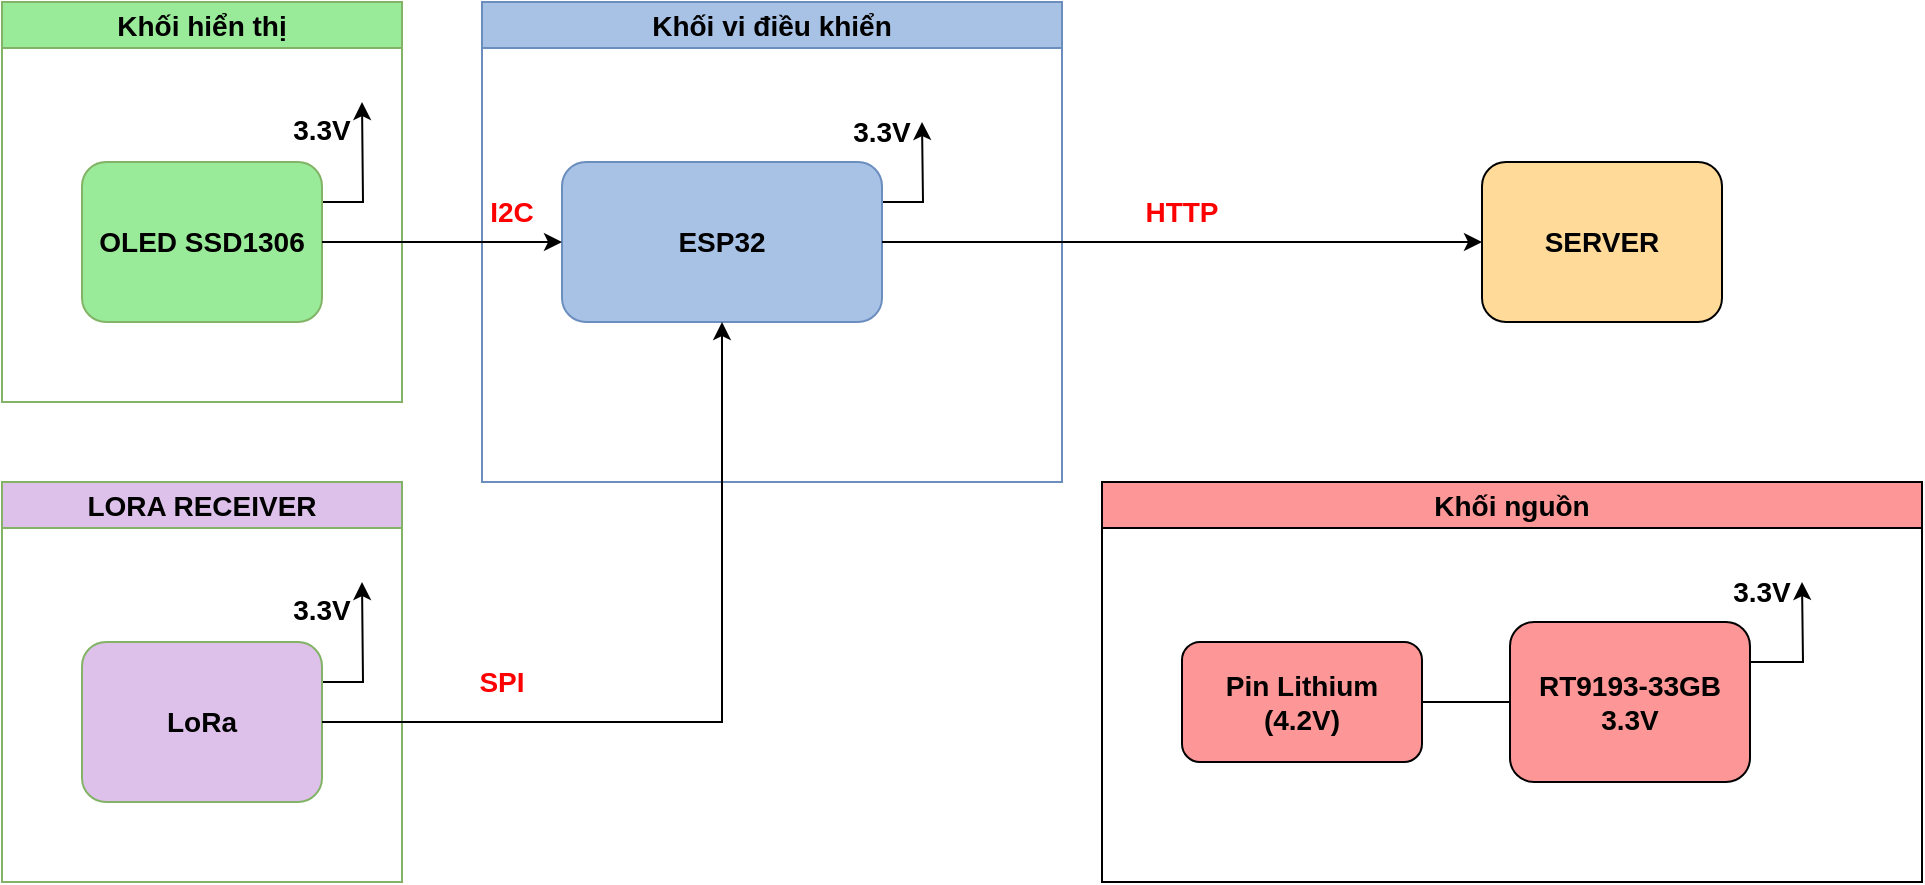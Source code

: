 <mxfile version="24.8.6">
  <diagram name="Trang-1" id="HcJw1_d0vRw97RPuCvvr">
    <mxGraphModel dx="1437" dy="759" grid="1" gridSize="10" guides="1" tooltips="1" connect="1" arrows="1" fold="1" page="1" pageScale="1" pageWidth="1654" pageHeight="2336" math="0" shadow="0">
      <root>
        <mxCell id="0" />
        <mxCell id="1" parent="0" />
        <mxCell id="5-ZOWW9k_i4QJJPhr3TA-1" value="Khối hiển thị" style="swimlane;whiteSpace=wrap;html=1;fontStyle=1;fontSize=14;fillColor=#99EB99;strokeColor=#82b366;" parent="1" vertex="1">
          <mxGeometry x="80" y="120" width="200" height="200" as="geometry" />
        </mxCell>
        <mxCell id="5-ZOWW9k_i4QJJPhr3TA-2" style="edgeStyle=orthogonalEdgeStyle;rounded=0;orthogonalLoop=1;jettySize=auto;html=1;exitX=1;exitY=0.25;exitDx=0;exitDy=0;fontStyle=1;fontSize=14;" parent="5-ZOWW9k_i4QJJPhr3TA-1" source="5-ZOWW9k_i4QJJPhr3TA-3" edge="1">
          <mxGeometry relative="1" as="geometry">
            <mxPoint x="180" y="50" as="targetPoint" />
          </mxGeometry>
        </mxCell>
        <mxCell id="5-ZOWW9k_i4QJJPhr3TA-3" value="OLED SSD1306" style="rounded=1;whiteSpace=wrap;html=1;fontStyle=1;fontSize=14;fillColor=#99eb99;strokeColor=#82b366;" parent="5-ZOWW9k_i4QJJPhr3TA-1" vertex="1">
          <mxGeometry x="40" y="80" width="120" height="80" as="geometry" />
        </mxCell>
        <mxCell id="5-ZOWW9k_i4QJJPhr3TA-4" value="3.3V" style="text;html=1;align=center;verticalAlign=middle;whiteSpace=wrap;rounded=0;fontStyle=1;fontSize=14;" parent="5-ZOWW9k_i4QJJPhr3TA-1" vertex="1">
          <mxGeometry x="130" y="49" width="60" height="30" as="geometry" />
        </mxCell>
        <mxCell id="5-ZOWW9k_i4QJJPhr3TA-5" value="Khối vi điều khiển" style="swimlane;whiteSpace=wrap;html=1;fontStyle=1;fontSize=14;fillColor=#a8c2e6;strokeColor=#6c8ebf;" parent="1" vertex="1">
          <mxGeometry x="320" y="120" width="290" height="240" as="geometry" />
        </mxCell>
        <mxCell id="5-ZOWW9k_i4QJJPhr3TA-6" style="edgeStyle=orthogonalEdgeStyle;rounded=0;orthogonalLoop=1;jettySize=auto;html=1;exitX=1;exitY=0.25;exitDx=0;exitDy=0;fontStyle=1;fontSize=14;" parent="5-ZOWW9k_i4QJJPhr3TA-5" source="5-ZOWW9k_i4QJJPhr3TA-8" edge="1">
          <mxGeometry relative="1" as="geometry">
            <mxPoint x="220" y="60" as="targetPoint" />
          </mxGeometry>
        </mxCell>
        <mxCell id="5-ZOWW9k_i4QJJPhr3TA-8" value="ESP32" style="rounded=1;whiteSpace=wrap;html=1;fontStyle=1;fontSize=14;fillColor=#a8c2e6;strokeColor=#6c8ebf;" parent="5-ZOWW9k_i4QJJPhr3TA-5" vertex="1">
          <mxGeometry x="40" y="80" width="160" height="80" as="geometry" />
        </mxCell>
        <mxCell id="5-ZOWW9k_i4QJJPhr3TA-11" value="3.3V" style="text;html=1;align=center;verticalAlign=middle;whiteSpace=wrap;rounded=0;fontStyle=1;fontSize=14;" parent="5-ZOWW9k_i4QJJPhr3TA-5" vertex="1">
          <mxGeometry x="170" y="50" width="60" height="30" as="geometry" />
        </mxCell>
        <mxCell id="5-ZOWW9k_i4QJJPhr3TA-16" value="I2C" style="text;html=1;align=center;verticalAlign=middle;whiteSpace=wrap;rounded=0;fontStyle=1;fontColor=#FF0000;fontSize=14;" parent="5-ZOWW9k_i4QJJPhr3TA-5" vertex="1">
          <mxGeometry x="-15" y="90" width="60" height="30" as="geometry" />
        </mxCell>
        <mxCell id="5-ZOWW9k_i4QJJPhr3TA-23" value="Khối nguồn" style="swimlane;whiteSpace=wrap;html=1;fontStyle=1;fontSize=14;fillColor=#fd9696;" parent="1" vertex="1">
          <mxGeometry x="630" y="360" width="410" height="200" as="geometry" />
        </mxCell>
        <mxCell id="5-ZOWW9k_i4QJJPhr3TA-29" style="edgeStyle=orthogonalEdgeStyle;rounded=0;orthogonalLoop=1;jettySize=auto;html=1;exitX=1;exitY=0.25;exitDx=0;exitDy=0;fontStyle=1;fontSize=14;" parent="5-ZOWW9k_i4QJJPhr3TA-23" source="5-ZOWW9k_i4QJJPhr3TA-30" edge="1">
          <mxGeometry relative="1" as="geometry">
            <mxPoint x="350" y="50" as="targetPoint" />
          </mxGeometry>
        </mxCell>
        <mxCell id="5-ZOWW9k_i4QJJPhr3TA-30" value="&lt;span style=&quot;font-size: 14px;&quot;&gt;RT9193-33GB&lt;/span&gt;&lt;div style=&quot;font-size: 14px;&quot;&gt;&lt;span style=&quot;font-size: 14px;&quot;&gt;3.3V&lt;/span&gt;&lt;/div&gt;" style="rounded=1;whiteSpace=wrap;html=1;fontStyle=1;fontSize=14;fillColor=#fd9696;" parent="5-ZOWW9k_i4QJJPhr3TA-23" vertex="1">
          <mxGeometry x="204" y="70" width="120" height="80" as="geometry" />
        </mxCell>
        <mxCell id="5-ZOWW9k_i4QJJPhr3TA-33" style="edgeStyle=orthogonalEdgeStyle;rounded=0;orthogonalLoop=1;jettySize=auto;html=1;exitX=1;exitY=0.5;exitDx=0;exitDy=0;entryX=0;entryY=0.5;entryDx=0;entryDy=0;endArrow=none;endFill=0;fontStyle=1;fontSize=14;" parent="5-ZOWW9k_i4QJJPhr3TA-23" source="5-ZOWW9k_i4QJJPhr3TA-36" target="5-ZOWW9k_i4QJJPhr3TA-30" edge="1">
          <mxGeometry relative="1" as="geometry">
            <mxPoint x="175" y="110" as="sourcePoint" />
          </mxGeometry>
        </mxCell>
        <mxCell id="5-ZOWW9k_i4QJJPhr3TA-34" value="3.3V" style="text;html=1;align=center;verticalAlign=middle;whiteSpace=wrap;rounded=0;fontStyle=1;fontSize=14;" parent="5-ZOWW9k_i4QJJPhr3TA-23" vertex="1">
          <mxGeometry x="300" y="40" width="60" height="30" as="geometry" />
        </mxCell>
        <mxCell id="5-ZOWW9k_i4QJJPhr3TA-36" value="Pin Lithium&lt;div&gt;(4.2V)&lt;/div&gt;" style="rounded=1;whiteSpace=wrap;html=1;fontStyle=1;fontSize=14;fillColor=#fd9696;" parent="5-ZOWW9k_i4QJJPhr3TA-23" vertex="1">
          <mxGeometry x="40" y="80" width="120" height="60" as="geometry" />
        </mxCell>
        <mxCell id="5-ZOWW9k_i4QJJPhr3TA-37" value="SERVER" style="rounded=1;whiteSpace=wrap;html=1;fontStyle=1;fontSize=14;fillColor=#ffda99;" parent="1" vertex="1">
          <mxGeometry x="820" y="200" width="120" height="80" as="geometry" />
        </mxCell>
        <mxCell id="5-ZOWW9k_i4QJJPhr3TA-44" style="edgeStyle=orthogonalEdgeStyle;rounded=0;orthogonalLoop=1;jettySize=auto;html=1;exitX=1;exitY=0.5;exitDx=0;exitDy=0;entryX=0;entryY=0.5;entryDx=0;entryDy=0;fontSize=14;" parent="1" source="5-ZOWW9k_i4QJJPhr3TA-3" target="5-ZOWW9k_i4QJJPhr3TA-8" edge="1">
          <mxGeometry relative="1" as="geometry" />
        </mxCell>
        <mxCell id="5-ZOWW9k_i4QJJPhr3TA-47" style="edgeStyle=orthogonalEdgeStyle;rounded=0;orthogonalLoop=1;jettySize=auto;html=1;exitX=1;exitY=0.5;exitDx=0;exitDy=0;entryX=0;entryY=0.5;entryDx=0;entryDy=0;" parent="1" source="5-ZOWW9k_i4QJJPhr3TA-8" target="5-ZOWW9k_i4QJJPhr3TA-37" edge="1">
          <mxGeometry relative="1" as="geometry" />
        </mxCell>
        <mxCell id="5-ZOWW9k_i4QJJPhr3TA-14" value="SPI" style="text;html=1;align=center;verticalAlign=middle;whiteSpace=wrap;rounded=0;fontStyle=1;fontColor=#FF0000;fontSize=14;" parent="1" vertex="1">
          <mxGeometry x="300" y="445" width="60" height="30" as="geometry" />
        </mxCell>
        <mxCell id="5-ZOWW9k_i4QJJPhr3TA-49" value="LORA RECEIVER" style="swimlane;whiteSpace=wrap;html=1;fontStyle=1;fontSize=14;fillColor=#DDC1EB;strokeColor=#82b366;" parent="1" vertex="1">
          <mxGeometry x="80" y="360" width="200" height="200" as="geometry" />
        </mxCell>
        <mxCell id="5-ZOWW9k_i4QJJPhr3TA-50" style="edgeStyle=orthogonalEdgeStyle;rounded=0;orthogonalLoop=1;jettySize=auto;html=1;exitX=1;exitY=0.25;exitDx=0;exitDy=0;fontStyle=1;fontSize=14;" parent="5-ZOWW9k_i4QJJPhr3TA-49" source="5-ZOWW9k_i4QJJPhr3TA-51" edge="1">
          <mxGeometry relative="1" as="geometry">
            <mxPoint x="180" y="50" as="targetPoint" />
          </mxGeometry>
        </mxCell>
        <mxCell id="5-ZOWW9k_i4QJJPhr3TA-51" value="LoRa" style="rounded=1;whiteSpace=wrap;html=1;fontStyle=1;fontSize=14;fillColor=#DDC1EB;strokeColor=#82b366;" parent="5-ZOWW9k_i4QJJPhr3TA-49" vertex="1">
          <mxGeometry x="40" y="80" width="120" height="80" as="geometry" />
        </mxCell>
        <mxCell id="5-ZOWW9k_i4QJJPhr3TA-52" value="3.3V" style="text;html=1;align=center;verticalAlign=middle;whiteSpace=wrap;rounded=0;fontStyle=1;fontSize=14;" parent="5-ZOWW9k_i4QJJPhr3TA-49" vertex="1">
          <mxGeometry x="130" y="49" width="60" height="30" as="geometry" />
        </mxCell>
        <mxCell id="5-ZOWW9k_i4QJJPhr3TA-53" style="edgeStyle=orthogonalEdgeStyle;rounded=0;orthogonalLoop=1;jettySize=auto;html=1;exitX=1;exitY=0.5;exitDx=0;exitDy=0;entryX=0.5;entryY=1;entryDx=0;entryDy=0;" parent="1" source="5-ZOWW9k_i4QJJPhr3TA-51" target="5-ZOWW9k_i4QJJPhr3TA-8" edge="1">
          <mxGeometry relative="1" as="geometry">
            <Array as="points">
              <mxPoint x="440" y="480" />
            </Array>
          </mxGeometry>
        </mxCell>
        <mxCell id="5-ZOWW9k_i4QJJPhr3TA-15" value="HTTP" style="text;html=1;align=center;verticalAlign=middle;whiteSpace=wrap;rounded=0;fontStyle=1;fontColor=#FF0000;fontSize=14;" parent="1" vertex="1">
          <mxGeometry x="640" y="210" width="60" height="30" as="geometry" />
        </mxCell>
      </root>
    </mxGraphModel>
  </diagram>
</mxfile>
